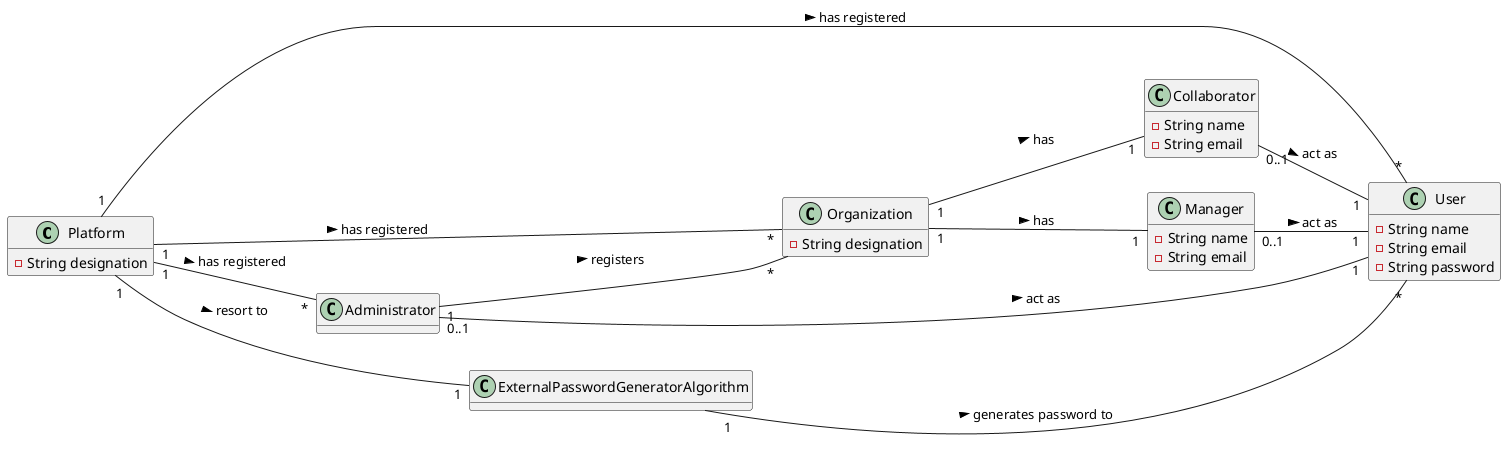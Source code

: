 @startuml

hide methods
left to right direction

class Platform {
  -String designation
}

class Organization {
  -String designation
}

class User {
  -String name
  -String email
  -String password
}

class Collaborator {
  -String name
  -String email
}

class Manager {
  -String name
  -String email
}

class Administrator {

}

class ExternalPasswordGeneratorAlgorithm {
}

Platform "1" -- "*" Organization : has registered >
Platform "1" -- "*" Administrator : has registered >
Platform "1" -- "*" User : has registered >
Platform "1" -- "1" ExternalPasswordGeneratorAlgorithm : resort to >

Organization "1" -- "1" Collaborator: has >
Organization "1" -- "1" Manager: has >

Collaborator "0..1" -- "1" User : act as >

Manager "0..1" -- "1" User : act as >

Administrator "0..1" -- "1" User : act as >
Administrator "1" -- "*" Organization : registers >

ExternalPasswordGeneratorAlgorithm "1" -- "*" User : generates password to >
@enduml

